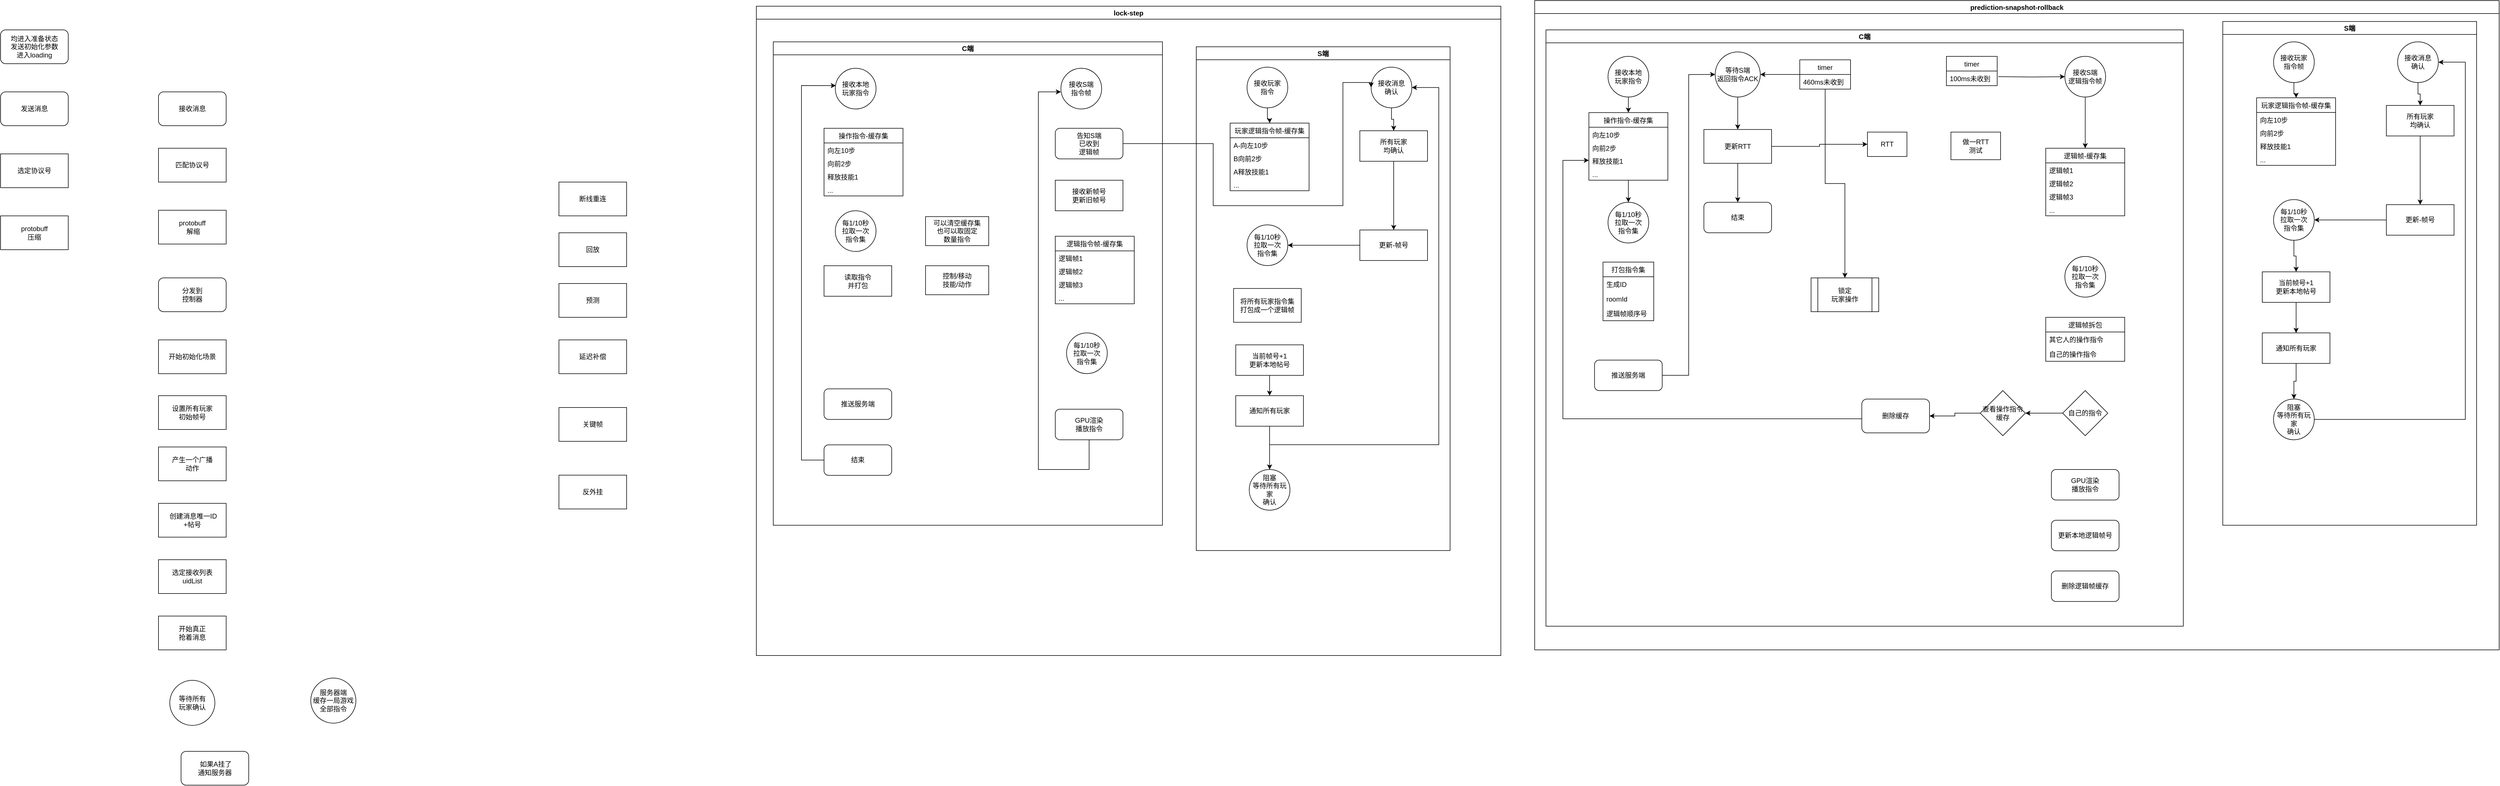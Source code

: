 <mxfile version="14.6.3" type="github">
  <diagram id="cTCjcHN-rwVxs7hEuexl" name="Page-1">
    <mxGraphModel dx="1426" dy="647" grid="1" gridSize="10" guides="1" tooltips="1" connect="1" arrows="1" fold="1" page="1" pageScale="1" pageWidth="827" pageHeight="1169" math="0" shadow="0">
      <root>
        <mxCell id="0" />
        <mxCell id="1" parent="0" />
        <mxCell id="lB1xqUMFaD_04WnO8Ldx-7" value="发送消息" style="rounded=1;whiteSpace=wrap;html=1;" parent="1" vertex="1">
          <mxGeometry x="220" y="630" width="120" height="60" as="geometry" />
        </mxCell>
        <mxCell id="lB1xqUMFaD_04WnO8Ldx-8" value="选定协议号" style="rounded=0;whiteSpace=wrap;html=1;" parent="1" vertex="1">
          <mxGeometry x="220" y="740" width="120" height="60" as="geometry" />
        </mxCell>
        <mxCell id="lB1xqUMFaD_04WnO8Ldx-9" value="protobuff&lt;br&gt;压缩" style="rounded=0;whiteSpace=wrap;html=1;" parent="1" vertex="1">
          <mxGeometry x="220" y="850" width="120" height="60" as="geometry" />
        </mxCell>
        <mxCell id="lB1xqUMFaD_04WnO8Ldx-10" value="接收消息" style="rounded=1;whiteSpace=wrap;html=1;" parent="1" vertex="1">
          <mxGeometry x="500" y="630" width="120" height="60" as="geometry" />
        </mxCell>
        <mxCell id="lB1xqUMFaD_04WnO8Ldx-11" value="匹配协议号" style="rounded=0;whiteSpace=wrap;html=1;" parent="1" vertex="1">
          <mxGeometry x="500" y="730" width="120" height="60" as="geometry" />
        </mxCell>
        <mxCell id="lB1xqUMFaD_04WnO8Ldx-12" value="protobuff&lt;br&gt;&amp;nbsp;解缩" style="rounded=0;whiteSpace=wrap;html=1;" parent="1" vertex="1">
          <mxGeometry x="500" y="840" width="120" height="60" as="geometry" />
        </mxCell>
        <mxCell id="lB1xqUMFaD_04WnO8Ldx-13" value="分发到&lt;br&gt;控制器" style="rounded=1;whiteSpace=wrap;html=1;" parent="1" vertex="1">
          <mxGeometry x="500" y="960" width="120" height="60" as="geometry" />
        </mxCell>
        <mxCell id="lB1xqUMFaD_04WnO8Ldx-14" value="产生一个广播&lt;br&gt;动作" style="rounded=0;whiteSpace=wrap;html=1;" parent="1" vertex="1">
          <mxGeometry x="500" y="1260" width="120" height="60" as="geometry" />
        </mxCell>
        <mxCell id="lB1xqUMFaD_04WnO8Ldx-15" value="选定接收列表&lt;br&gt;uidList" style="rounded=0;whiteSpace=wrap;html=1;" parent="1" vertex="1">
          <mxGeometry x="500" y="1460" width="120" height="60" as="geometry" />
        </mxCell>
        <mxCell id="lB1xqUMFaD_04WnO8Ldx-16" value="&amp;nbsp;创建消息唯一ID&lt;br&gt;+帖号" style="rounded=0;whiteSpace=wrap;html=1;" parent="1" vertex="1">
          <mxGeometry x="500" y="1360" width="120" height="60" as="geometry" />
        </mxCell>
        <mxCell id="lB1xqUMFaD_04WnO8Ldx-17" value="断线重连" style="rounded=0;whiteSpace=wrap;html=1;" parent="1" vertex="1">
          <mxGeometry x="1210" y="790" width="120" height="60" as="geometry" />
        </mxCell>
        <mxCell id="lB1xqUMFaD_04WnO8Ldx-18" value="回放" style="rounded=0;whiteSpace=wrap;html=1;" parent="1" vertex="1">
          <mxGeometry x="1210" y="880" width="120" height="60" as="geometry" />
        </mxCell>
        <mxCell id="lB1xqUMFaD_04WnO8Ldx-19" value="预测" style="rounded=0;whiteSpace=wrap;html=1;" parent="1" vertex="1">
          <mxGeometry x="1210" y="970" width="120" height="60" as="geometry" />
        </mxCell>
        <mxCell id="lB1xqUMFaD_04WnO8Ldx-23" value="均进入准备状态&lt;br&gt;发送初始化参数&lt;br&gt;进入loading" style="rounded=1;whiteSpace=wrap;html=1;" parent="1" vertex="1">
          <mxGeometry x="220" y="520" width="120" height="60" as="geometry" />
        </mxCell>
        <mxCell id="lB1xqUMFaD_04WnO8Ldx-24" value="开始初始化场景" style="rounded=0;whiteSpace=wrap;html=1;" parent="1" vertex="1">
          <mxGeometry x="500" y="1070" width="120" height="60" as="geometry" />
        </mxCell>
        <mxCell id="lB1xqUMFaD_04WnO8Ldx-25" value="设置所有玩家&lt;br&gt;初始帧号" style="rounded=0;whiteSpace=wrap;html=1;" parent="1" vertex="1">
          <mxGeometry x="500" y="1169" width="120" height="60" as="geometry" />
        </mxCell>
        <mxCell id="lB1xqUMFaD_04WnO8Ldx-26" value="等待所有&lt;br&gt;玩家确认" style="ellipse;whiteSpace=wrap;html=1;aspect=fixed;" parent="1" vertex="1">
          <mxGeometry x="520" y="1674" width="80" height="80" as="geometry" />
        </mxCell>
        <mxCell id="lB1xqUMFaD_04WnO8Ldx-27" value="开始真正&lt;br&gt;抢着消息" style="rounded=0;whiteSpace=wrap;html=1;" parent="1" vertex="1">
          <mxGeometry x="500" y="1560" width="120" height="60" as="geometry" />
        </mxCell>
        <mxCell id="lB1xqUMFaD_04WnO8Ldx-30" value="延迟补偿" style="rounded=0;whiteSpace=wrap;html=1;" parent="1" vertex="1">
          <mxGeometry x="1210" y="1070" width="120" height="60" as="geometry" />
        </mxCell>
        <mxCell id="lB1xqUMFaD_04WnO8Ldx-40" value="&amp;nbsp;如果A挂了&lt;br&gt;通知服务器" style="rounded=1;whiteSpace=wrap;html=1;" parent="1" vertex="1">
          <mxGeometry x="540" y="1800" width="120" height="60" as="geometry" />
        </mxCell>
        <mxCell id="lB1xqUMFaD_04WnO8Ldx-41" value="服务器端&lt;br&gt;缓存一局游戏&lt;br&gt;全部指令" style="ellipse;whiteSpace=wrap;html=1;aspect=fixed;" parent="1" vertex="1">
          <mxGeometry x="770" y="1670" width="80" height="80" as="geometry" />
        </mxCell>
        <mxCell id="lB1xqUMFaD_04WnO8Ldx-42" value="关键帧" style="rounded=0;whiteSpace=wrap;html=1;" parent="1" vertex="1">
          <mxGeometry x="1210" y="1190" width="120" height="60" as="geometry" />
        </mxCell>
        <mxCell id="lB1xqUMFaD_04WnO8Ldx-43" value="反外挂" style="rounded=0;whiteSpace=wrap;html=1;" parent="1" vertex="1">
          <mxGeometry x="1210" y="1310" width="120" height="60" as="geometry" />
        </mxCell>
        <mxCell id="4TKYKufiDU9-YVt1ajdF-76" value="" style="group" parent="1" vertex="1" connectable="0">
          <mxGeometry x="1560" y="478" width="1320" height="1152" as="geometry" />
        </mxCell>
        <mxCell id="lB1xqUMFaD_04WnO8Ldx-127" value="S端" style="swimlane;" parent="4TKYKufiDU9-YVt1ajdF-76" vertex="1">
          <mxGeometry x="780" y="71.997" width="450" height="893.793" as="geometry" />
        </mxCell>
        <mxCell id="4TKYKufiDU9-YVt1ajdF-15" style="edgeStyle=orthogonalEdgeStyle;rounded=0;orthogonalLoop=1;jettySize=auto;html=1;entryX=0.5;entryY=0;entryDx=0;entryDy=0;" parent="lB1xqUMFaD_04WnO8Ldx-127" source="lB1xqUMFaD_04WnO8Ldx-128" target="4TKYKufiDU9-YVt1ajdF-11" edge="1">
          <mxGeometry relative="1" as="geometry" />
        </mxCell>
        <mxCell id="lB1xqUMFaD_04WnO8Ldx-128" value="&lt;span&gt;接收消息&lt;br&gt;确认&lt;br&gt;&lt;/span&gt;" style="ellipse;whiteSpace=wrap;html=1;aspect=fixed;" parent="lB1xqUMFaD_04WnO8Ldx-127" vertex="1">
          <mxGeometry x="310" y="36.113" width="72.226" height="72.226" as="geometry" />
        </mxCell>
        <mxCell id="lB1xqUMFaD_04WnO8Ldx-74" value="每1/10秒&lt;br&gt;拉取一次&lt;br&gt;指令集" style="ellipse;whiteSpace=wrap;html=1;aspect=fixed;" parent="lB1xqUMFaD_04WnO8Ldx-127" vertex="1">
          <mxGeometry x="90" y="315.987" width="72.226" height="72.226" as="geometry" />
        </mxCell>
        <mxCell id="4TKYKufiDU9-YVt1ajdF-14" style="edgeStyle=orthogonalEdgeStyle;rounded=0;orthogonalLoop=1;jettySize=auto;html=1;entryX=0.5;entryY=0;entryDx=0;entryDy=0;" parent="lB1xqUMFaD_04WnO8Ldx-127" source="lB1xqUMFaD_04WnO8Ldx-75" target="lB1xqUMFaD_04WnO8Ldx-76" edge="1">
          <mxGeometry relative="1" as="geometry" />
        </mxCell>
        <mxCell id="lB1xqUMFaD_04WnO8Ldx-75" value="通知所有玩家" style="rounded=0;whiteSpace=wrap;html=1;" parent="lB1xqUMFaD_04WnO8Ldx-127" vertex="1">
          <mxGeometry x="70" y="619.007" width="120" height="54.169" as="geometry" />
        </mxCell>
        <mxCell id="4TKYKufiDU9-YVt1ajdF-10" style="edgeStyle=orthogonalEdgeStyle;rounded=0;orthogonalLoop=1;jettySize=auto;html=1;entryX=1;entryY=0.5;entryDx=0;entryDy=0;" parent="lB1xqUMFaD_04WnO8Ldx-127" source="lB1xqUMFaD_04WnO8Ldx-76" target="lB1xqUMFaD_04WnO8Ldx-128" edge="1">
          <mxGeometry relative="1" as="geometry">
            <mxPoint x="400" y="72.226" as="targetPoint" />
            <Array as="points">
              <mxPoint x="430" y="706.006" />
              <mxPoint x="430" y="72.226" />
            </Array>
          </mxGeometry>
        </mxCell>
        <mxCell id="lB1xqUMFaD_04WnO8Ldx-76" value="阻塞&lt;br&gt;等待所有玩家&lt;br&gt;确认" style="ellipse;whiteSpace=wrap;html=1;aspect=fixed;" parent="lB1xqUMFaD_04WnO8Ldx-127" vertex="1">
          <mxGeometry x="93.89" y="750.003" width="72.226" height="72.226" as="geometry" />
        </mxCell>
        <mxCell id="4TKYKufiDU9-YVt1ajdF-16" style="edgeStyle=orthogonalEdgeStyle;rounded=0;orthogonalLoop=1;jettySize=auto;html=1;" parent="lB1xqUMFaD_04WnO8Ldx-127" source="4TKYKufiDU9-YVt1ajdF-11" target="lB1xqUMFaD_04WnO8Ldx-73" edge="1">
          <mxGeometry relative="1" as="geometry" />
        </mxCell>
        <mxCell id="4TKYKufiDU9-YVt1ajdF-11" value="所有玩家&lt;br&gt;均确认" style="rounded=0;whiteSpace=wrap;html=1;" parent="lB1xqUMFaD_04WnO8Ldx-127" vertex="1">
          <mxGeometry x="290" y="148.966" width="120" height="54.169" as="geometry" />
        </mxCell>
        <mxCell id="4TKYKufiDU9-YVt1ajdF-12" style="edgeStyle=orthogonalEdgeStyle;rounded=0;orthogonalLoop=1;jettySize=auto;html=1;entryX=1;entryY=0.5;entryDx=0;entryDy=0;" parent="lB1xqUMFaD_04WnO8Ldx-127" source="lB1xqUMFaD_04WnO8Ldx-73" target="lB1xqUMFaD_04WnO8Ldx-74" edge="1">
          <mxGeometry relative="1" as="geometry" />
        </mxCell>
        <mxCell id="lB1xqUMFaD_04WnO8Ldx-73" value="更新-帧号" style="rounded=0;whiteSpace=wrap;html=1;" parent="lB1xqUMFaD_04WnO8Ldx-127" vertex="1">
          <mxGeometry x="290" y="325.016" width="120" height="54.169" as="geometry" />
        </mxCell>
        <mxCell id="lB1xqUMFaD_04WnO8Ldx-63" value="玩家逻辑指令帧-缓存集" style="swimlane;fontStyle=0;childLayout=stackLayout;horizontal=1;startSize=26;fillColor=none;horizontalStack=0;resizeParent=1;resizeParentMax=0;resizeLast=0;collapsible=1;marginBottom=0;" parent="lB1xqUMFaD_04WnO8Ldx-127" vertex="1">
          <mxGeometry x="60" y="135.423" width="140" height="119.893" as="geometry" />
        </mxCell>
        <mxCell id="lB1xqUMFaD_04WnO8Ldx-64" value="A-向左10步" style="text;strokeColor=none;fillColor=none;align=left;verticalAlign=top;spacingLeft=4;spacingRight=4;overflow=hidden;rotatable=0;points=[[0,0.5],[1,0.5]];portConstraint=eastwest;" parent="lB1xqUMFaD_04WnO8Ldx-63" vertex="1">
          <mxGeometry y="26" width="140" height="23.473" as="geometry" />
        </mxCell>
        <mxCell id="lB1xqUMFaD_04WnO8Ldx-65" value="B向前2步" style="text;strokeColor=none;fillColor=none;align=left;verticalAlign=top;spacingLeft=4;spacingRight=4;overflow=hidden;rotatable=0;points=[[0,0.5],[1,0.5]];portConstraint=eastwest;" parent="lB1xqUMFaD_04WnO8Ldx-63" vertex="1">
          <mxGeometry y="49.473" width="140" height="23.473" as="geometry" />
        </mxCell>
        <mxCell id="lB1xqUMFaD_04WnO8Ldx-66" value="A释放技能1" style="text;strokeColor=none;fillColor=none;align=left;verticalAlign=top;spacingLeft=4;spacingRight=4;overflow=hidden;rotatable=0;points=[[0,0.5],[1,0.5]];portConstraint=eastwest;" parent="lB1xqUMFaD_04WnO8Ldx-63" vertex="1">
          <mxGeometry y="72.947" width="140" height="23.473" as="geometry" />
        </mxCell>
        <mxCell id="lB1xqUMFaD_04WnO8Ldx-67" value="..." style="text;strokeColor=none;fillColor=none;align=left;verticalAlign=top;spacingLeft=4;spacingRight=4;overflow=hidden;rotatable=0;points=[[0,0.5],[1,0.5]];portConstraint=eastwest;" parent="lB1xqUMFaD_04WnO8Ldx-63" vertex="1">
          <mxGeometry y="96.42" width="140" height="23.473" as="geometry" />
        </mxCell>
        <mxCell id="lB1xqUMFaD_04WnO8Ldx-62" value="&lt;span&gt;接收玩家&lt;/span&gt;&lt;br&gt;&lt;span&gt;指令&lt;/span&gt;" style="ellipse;whiteSpace=wrap;html=1;aspect=fixed;" parent="lB1xqUMFaD_04WnO8Ldx-127" vertex="1">
          <mxGeometry x="90" y="36.113" width="72.226" height="72.226" as="geometry" />
        </mxCell>
        <mxCell id="4TKYKufiDU9-YVt1ajdF-18" style="edgeStyle=orthogonalEdgeStyle;rounded=0;orthogonalLoop=1;jettySize=auto;html=1;entryX=0.5;entryY=0;entryDx=0;entryDy=0;" parent="lB1xqUMFaD_04WnO8Ldx-127" source="lB1xqUMFaD_04WnO8Ldx-62" target="lB1xqUMFaD_04WnO8Ldx-63" edge="1">
          <mxGeometry relative="1" as="geometry" />
        </mxCell>
        <mxCell id="4TKYKufiDU9-YVt1ajdF-90" style="edgeStyle=orthogonalEdgeStyle;rounded=0;orthogonalLoop=1;jettySize=auto;html=1;entryX=0.5;entryY=0;entryDx=0;entryDy=0;" parent="lB1xqUMFaD_04WnO8Ldx-127" source="lB1xqUMFaD_04WnO8Ldx-122" target="lB1xqUMFaD_04WnO8Ldx-75" edge="1">
          <mxGeometry relative="1" as="geometry" />
        </mxCell>
        <mxCell id="lB1xqUMFaD_04WnO8Ldx-122" value="当前帧号+1&lt;br&gt;更新本地帖号" style="rounded=0;whiteSpace=wrap;html=1;" parent="lB1xqUMFaD_04WnO8Ldx-127" vertex="1">
          <mxGeometry x="70" y="528.798" width="120" height="54.169" as="geometry" />
        </mxCell>
        <mxCell id="RgCLrjDy3juvYgGhgx1Q-12" value="将所有玩家指令集&lt;br&gt;打包成一个逻辑帧" style="rounded=0;whiteSpace=wrap;html=1;" parent="lB1xqUMFaD_04WnO8Ldx-127" vertex="1">
          <mxGeometry x="66.11" y="428.803" width="120" height="60" as="geometry" />
        </mxCell>
        <mxCell id="4TKYKufiDU9-YVt1ajdF-75" value="lock-step" style="swimlane;" parent="4TKYKufiDU9-YVt1ajdF-76" vertex="1">
          <mxGeometry width="1320" height="1152" as="geometry" />
        </mxCell>
        <mxCell id="lB1xqUMFaD_04WnO8Ldx-105" value="C端" style="swimlane;" parent="4TKYKufiDU9-YVt1ajdF-75" vertex="1">
          <mxGeometry x="30" y="63.197" width="690" height="857.68" as="geometry" />
        </mxCell>
        <mxCell id="lB1xqUMFaD_04WnO8Ldx-113" value="推送服务端" style="rounded=1;whiteSpace=wrap;html=1;" parent="lB1xqUMFaD_04WnO8Ldx-105" vertex="1">
          <mxGeometry x="90" y="615.724" width="120" height="54.169" as="geometry" />
        </mxCell>
        <mxCell id="lB1xqUMFaD_04WnO8Ldx-120" value="每1/10秒&lt;br&gt;拉取一次&lt;br&gt;指令集" style="ellipse;whiteSpace=wrap;html=1;aspect=fixed;" parent="lB1xqUMFaD_04WnO8Ldx-105" vertex="1">
          <mxGeometry x="520" y="516.414" width="72.226" height="72.226" as="geometry" />
        </mxCell>
        <mxCell id="lB1xqUMFaD_04WnO8Ldx-121" value="GPU渲染&lt;br&gt;播放指令" style="rounded=1;whiteSpace=wrap;html=1;" parent="lB1xqUMFaD_04WnO8Ldx-105" vertex="1">
          <mxGeometry x="500" y="651.837" width="120" height="54.169" as="geometry" />
        </mxCell>
        <mxCell id="lB1xqUMFaD_04WnO8Ldx-112" value="每1/10秒&lt;br&gt;拉取一次&lt;br&gt;指令集" style="ellipse;whiteSpace=wrap;html=1;aspect=fixed;" parent="lB1xqUMFaD_04WnO8Ldx-105" vertex="1">
          <mxGeometry x="110" y="299.737" width="72.226" height="72.226" as="geometry" />
        </mxCell>
        <mxCell id="lB1xqUMFaD_04WnO8Ldx-158" value="读取指令&lt;br&gt;并打包" style="rounded=0;whiteSpace=wrap;html=1;" parent="lB1xqUMFaD_04WnO8Ldx-105" vertex="1">
          <mxGeometry x="90" y="397.241" width="120" height="54.169" as="geometry" />
        </mxCell>
        <mxCell id="lB1xqUMFaD_04WnO8Ldx-115" value="逻辑指令帧-缓存集" style="swimlane;fontStyle=0;childLayout=stackLayout;horizontal=1;startSize=26;fillColor=none;horizontalStack=0;resizeParent=1;resizeParentMax=0;resizeLast=0;collapsible=1;marginBottom=0;" parent="lB1xqUMFaD_04WnO8Ldx-105" vertex="1">
          <mxGeometry x="500" y="344.878" width="140" height="119.893" as="geometry" />
        </mxCell>
        <mxCell id="lB1xqUMFaD_04WnO8Ldx-116" value="逻辑帧1" style="text;strokeColor=none;fillColor=none;align=left;verticalAlign=top;spacingLeft=4;spacingRight=4;overflow=hidden;rotatable=0;points=[[0,0.5],[1,0.5]];portConstraint=eastwest;" parent="lB1xqUMFaD_04WnO8Ldx-115" vertex="1">
          <mxGeometry y="26" width="140" height="23.473" as="geometry" />
        </mxCell>
        <mxCell id="lB1xqUMFaD_04WnO8Ldx-117" value="逻辑帧2" style="text;strokeColor=none;fillColor=none;align=left;verticalAlign=top;spacingLeft=4;spacingRight=4;overflow=hidden;rotatable=0;points=[[0,0.5],[1,0.5]];portConstraint=eastwest;" parent="lB1xqUMFaD_04WnO8Ldx-115" vertex="1">
          <mxGeometry y="49.473" width="140" height="23.473" as="geometry" />
        </mxCell>
        <mxCell id="lB1xqUMFaD_04WnO8Ldx-118" value="逻辑帧3" style="text;strokeColor=none;fillColor=none;align=left;verticalAlign=top;spacingLeft=4;spacingRight=4;overflow=hidden;rotatable=0;points=[[0,0.5],[1,0.5]];portConstraint=eastwest;" parent="lB1xqUMFaD_04WnO8Ldx-115" vertex="1">
          <mxGeometry y="72.947" width="140" height="23.473" as="geometry" />
        </mxCell>
        <mxCell id="lB1xqUMFaD_04WnO8Ldx-119" value="..." style="text;strokeColor=none;fillColor=none;align=left;verticalAlign=top;spacingLeft=4;spacingRight=4;overflow=hidden;rotatable=0;points=[[0,0.5],[1,0.5]];portConstraint=eastwest;" parent="lB1xqUMFaD_04WnO8Ldx-115" vertex="1">
          <mxGeometry y="96.42" width="140" height="23.473" as="geometry" />
        </mxCell>
        <mxCell id="lB1xqUMFaD_04WnO8Ldx-123" value="告知S端&lt;br&gt;已收到&lt;br&gt;逻辑帧" style="rounded=1;whiteSpace=wrap;html=1;" parent="lB1xqUMFaD_04WnO8Ldx-105" vertex="1">
          <mxGeometry x="500" y="153.48" width="120" height="54.169" as="geometry" />
        </mxCell>
        <mxCell id="4TKYKufiDU9-YVt1ajdF-9" value="接收新帧号&lt;br&gt;更新旧帧号" style="rounded=0;whiteSpace=wrap;html=1;" parent="lB1xqUMFaD_04WnO8Ldx-105" vertex="1">
          <mxGeometry x="500" y="245.567" width="120" height="54.169" as="geometry" />
        </mxCell>
        <mxCell id="lB1xqUMFaD_04WnO8Ldx-106" value="接收本地&lt;br&gt;玩家指令" style="ellipse;whiteSpace=wrap;html=1;aspect=fixed;" parent="lB1xqUMFaD_04WnO8Ldx-105" vertex="1">
          <mxGeometry x="110" y="46.947" width="72.226" height="72.226" as="geometry" />
        </mxCell>
        <mxCell id="lB1xqUMFaD_04WnO8Ldx-114" value="接收S端&lt;br&gt;指令帧" style="ellipse;whiteSpace=wrap;html=1;aspect=fixed;" parent="lB1xqUMFaD_04WnO8Ldx-105" vertex="1">
          <mxGeometry x="510" y="46.947" width="72.226" height="72.226" as="geometry" />
        </mxCell>
        <mxCell id="lB1xqUMFaD_04WnO8Ldx-107" value="操作指令-缓存集" style="swimlane;fontStyle=0;childLayout=stackLayout;horizontal=1;startSize=26;fillColor=none;horizontalStack=0;resizeParent=1;resizeParentMax=0;resizeLast=0;collapsible=1;marginBottom=0;" parent="lB1xqUMFaD_04WnO8Ldx-105" vertex="1">
          <mxGeometry x="90" y="153.48" width="140" height="119.893" as="geometry" />
        </mxCell>
        <mxCell id="lB1xqUMFaD_04WnO8Ldx-108" value="向左10步" style="text;strokeColor=none;fillColor=none;align=left;verticalAlign=top;spacingLeft=4;spacingRight=4;overflow=hidden;rotatable=0;points=[[0,0.5],[1,0.5]];portConstraint=eastwest;" parent="lB1xqUMFaD_04WnO8Ldx-107" vertex="1">
          <mxGeometry y="26" width="140" height="23.473" as="geometry" />
        </mxCell>
        <mxCell id="lB1xqUMFaD_04WnO8Ldx-109" value="向前2步" style="text;strokeColor=none;fillColor=none;align=left;verticalAlign=top;spacingLeft=4;spacingRight=4;overflow=hidden;rotatable=0;points=[[0,0.5],[1,0.5]];portConstraint=eastwest;" parent="lB1xqUMFaD_04WnO8Ldx-107" vertex="1">
          <mxGeometry y="49.473" width="140" height="23.473" as="geometry" />
        </mxCell>
        <mxCell id="lB1xqUMFaD_04WnO8Ldx-110" value="释放技能1" style="text;strokeColor=none;fillColor=none;align=left;verticalAlign=top;spacingLeft=4;spacingRight=4;overflow=hidden;rotatable=0;points=[[0,0.5],[1,0.5]];portConstraint=eastwest;" parent="lB1xqUMFaD_04WnO8Ldx-107" vertex="1">
          <mxGeometry y="72.947" width="140" height="23.473" as="geometry" />
        </mxCell>
        <mxCell id="lB1xqUMFaD_04WnO8Ldx-111" value="..." style="text;strokeColor=none;fillColor=none;align=left;verticalAlign=top;spacingLeft=4;spacingRight=4;overflow=hidden;rotatable=0;points=[[0,0.5],[1,0.5]];portConstraint=eastwest;" parent="lB1xqUMFaD_04WnO8Ldx-107" vertex="1">
          <mxGeometry y="96.42" width="140" height="23.473" as="geometry" />
        </mxCell>
        <mxCell id="4TKYKufiDU9-YVt1ajdF-79" value="可以清空缓存集&lt;br&gt;也可以取固定&lt;br&gt;数量指令" style="rounded=0;whiteSpace=wrap;html=1;" parent="lB1xqUMFaD_04WnO8Ldx-105" vertex="1">
          <mxGeometry x="270" y="310.119" width="112" height="51.461" as="geometry" />
        </mxCell>
        <mxCell id="4TKYKufiDU9-YVt1ajdF-83" value="控制/移动&lt;br&gt;技能/动作" style="rounded=0;whiteSpace=wrap;html=1;" parent="lB1xqUMFaD_04WnO8Ldx-105" vertex="1">
          <mxGeometry x="270" y="397.241" width="112" height="51.461" as="geometry" />
        </mxCell>
        <mxCell id="4TKYKufiDU9-YVt1ajdF-85" style="edgeStyle=orthogonalEdgeStyle;rounded=0;orthogonalLoop=1;jettySize=auto;html=1;entryX=0.013;entryY=0.425;entryDx=0;entryDy=0;entryPerimeter=0;" parent="lB1xqUMFaD_04WnO8Ldx-105" source="4TKYKufiDU9-YVt1ajdF-84" target="lB1xqUMFaD_04WnO8Ldx-106" edge="1">
          <mxGeometry relative="1" as="geometry">
            <Array as="points">
              <mxPoint x="50" y="742.119" />
              <mxPoint x="50" y="77.643" />
            </Array>
          </mxGeometry>
        </mxCell>
        <mxCell id="4TKYKufiDU9-YVt1ajdF-84" value="结束" style="rounded=1;whiteSpace=wrap;html=1;" parent="lB1xqUMFaD_04WnO8Ldx-105" vertex="1">
          <mxGeometry x="90" y="715.034" width="120" height="54.169" as="geometry" />
        </mxCell>
        <mxCell id="4TKYKufiDU9-YVt1ajdF-88" style="edgeStyle=orthogonalEdgeStyle;rounded=0;orthogonalLoop=1;jettySize=auto;html=1;entryX=0;entryY=0.5;entryDx=0;entryDy=0;" parent="4TKYKufiDU9-YVt1ajdF-76" source="lB1xqUMFaD_04WnO8Ldx-123" target="lB1xqUMFaD_04WnO8Ldx-128" edge="1">
          <mxGeometry relative="1" as="geometry">
            <Array as="points">
              <mxPoint x="810" y="243.762" />
              <mxPoint x="810" y="353.906" />
              <mxPoint x="1040" y="353.906" />
              <mxPoint x="1040" y="135.423" />
            </Array>
          </mxGeometry>
        </mxCell>
        <mxCell id="4TKYKufiDU9-YVt1ajdF-86" style="edgeStyle=orthogonalEdgeStyle;rounded=0;orthogonalLoop=1;jettySize=auto;html=1;" parent="1" source="lB1xqUMFaD_04WnO8Ldx-121" edge="1">
          <mxGeometry relative="1" as="geometry">
            <mxPoint x="2100" y="630" as="targetPoint" />
            <Array as="points">
              <mxPoint x="2060" y="1300" />
              <mxPoint x="2060" y="630" />
            </Array>
          </mxGeometry>
        </mxCell>
        <mxCell id="4TKYKufiDU9-YVt1ajdF-91" value="" style="group" parent="1" vertex="1" connectable="0">
          <mxGeometry x="2950" y="480" width="1700" height="1152" as="geometry" />
        </mxCell>
        <mxCell id="4TKYKufiDU9-YVt1ajdF-114" value="prediction-snapshot-rollback" style="swimlane;" parent="4TKYKufiDU9-YVt1ajdF-91" vertex="1">
          <mxGeometry x="-10" y="-12" width="1710" height="1152" as="geometry" />
        </mxCell>
        <mxCell id="4TKYKufiDU9-YVt1ajdF-115" value="C端" style="swimlane;" parent="4TKYKufiDU9-YVt1ajdF-114" vertex="1">
          <mxGeometry x="20" y="52" width="1130" height="1058" as="geometry" />
        </mxCell>
        <mxCell id="0nTp-W9u-j78-633uWwz-9" style="edgeStyle=orthogonalEdgeStyle;rounded=0;orthogonalLoop=1;jettySize=auto;html=1;entryX=0;entryY=0.5;entryDx=0;entryDy=0;" edge="1" parent="4TKYKufiDU9-YVt1ajdF-115" source="4TKYKufiDU9-YVt1ajdF-116" target="0nTp-W9u-j78-633uWwz-3">
          <mxGeometry relative="1" as="geometry" />
        </mxCell>
        <mxCell id="4TKYKufiDU9-YVt1ajdF-116" value="推送服务端" style="rounded=1;whiteSpace=wrap;html=1;" parent="4TKYKufiDU9-YVt1ajdF-115" vertex="1">
          <mxGeometry x="86.11" y="585.834" width="120" height="54.169" as="geometry" />
        </mxCell>
        <mxCell id="4TKYKufiDU9-YVt1ajdF-118" value="GPU渲染&lt;br&gt;播放指令" style="rounded=1;whiteSpace=wrap;html=1;" parent="4TKYKufiDU9-YVt1ajdF-115" vertex="1">
          <mxGeometry x="896.11" y="779.997" width="120" height="54.169" as="geometry" />
        </mxCell>
        <mxCell id="4TKYKufiDU9-YVt1ajdF-119" value="每1/10秒&lt;br&gt;拉取一次&lt;br&gt;指令集" style="ellipse;whiteSpace=wrap;html=1;aspect=fixed;" parent="4TKYKufiDU9-YVt1ajdF-115" vertex="1">
          <mxGeometry x="110" y="305.847" width="72.226" height="72.226" as="geometry" />
        </mxCell>
        <mxCell id="0nTp-W9u-j78-633uWwz-1" style="edgeStyle=orthogonalEdgeStyle;rounded=0;orthogonalLoop=1;jettySize=auto;html=1;entryX=0.5;entryY=0;entryDx=0;entryDy=0;" edge="1" parent="4TKYKufiDU9-YVt1ajdF-115" source="4TKYKufiDU9-YVt1ajdF-128" target="4TKYKufiDU9-YVt1ajdF-130">
          <mxGeometry relative="1" as="geometry" />
        </mxCell>
        <mxCell id="4TKYKufiDU9-YVt1ajdF-128" value="接收本地&lt;br&gt;玩家指令" style="ellipse;whiteSpace=wrap;html=1;aspect=fixed;" parent="4TKYKufiDU9-YVt1ajdF-115" vertex="1">
          <mxGeometry x="110" y="46.947" width="72.226" height="72.226" as="geometry" />
        </mxCell>
        <mxCell id="0nTp-W9u-j78-633uWwz-28" style="edgeStyle=orthogonalEdgeStyle;rounded=0;orthogonalLoop=1;jettySize=auto;html=1;entryX=0.5;entryY=0;entryDx=0;entryDy=0;" edge="1" parent="4TKYKufiDU9-YVt1ajdF-115" source="4TKYKufiDU9-YVt1ajdF-129" target="4TKYKufiDU9-YVt1ajdF-142">
          <mxGeometry relative="1" as="geometry" />
        </mxCell>
        <mxCell id="4TKYKufiDU9-YVt1ajdF-129" value="接收S端&lt;br&gt;逻辑指令帧" style="ellipse;whiteSpace=wrap;html=1;aspect=fixed;" parent="4TKYKufiDU9-YVt1ajdF-115" vertex="1">
          <mxGeometry x="920" y="46.947" width="72.226" height="72.226" as="geometry" />
        </mxCell>
        <mxCell id="0nTp-W9u-j78-633uWwz-2" style="edgeStyle=orthogonalEdgeStyle;rounded=0;orthogonalLoop=1;jettySize=auto;html=1;" edge="1" parent="4TKYKufiDU9-YVt1ajdF-115" source="4TKYKufiDU9-YVt1ajdF-130" target="4TKYKufiDU9-YVt1ajdF-119">
          <mxGeometry relative="1" as="geometry" />
        </mxCell>
        <mxCell id="4TKYKufiDU9-YVt1ajdF-130" value="操作指令-缓存集" style="swimlane;fontStyle=0;childLayout=stackLayout;horizontal=1;startSize=26;fillColor=none;horizontalStack=0;resizeParent=1;resizeParentMax=0;resizeLast=0;collapsible=1;marginBottom=0;" parent="4TKYKufiDU9-YVt1ajdF-115" vertex="1">
          <mxGeometry x="76.11" y="146.8" width="140" height="119.893" as="geometry" />
        </mxCell>
        <mxCell id="4TKYKufiDU9-YVt1ajdF-131" value="向左10步" style="text;strokeColor=none;fillColor=none;align=left;verticalAlign=top;spacingLeft=4;spacingRight=4;overflow=hidden;rotatable=0;points=[[0,0.5],[1,0.5]];portConstraint=eastwest;" parent="4TKYKufiDU9-YVt1ajdF-130" vertex="1">
          <mxGeometry y="26" width="140" height="23.473" as="geometry" />
        </mxCell>
        <mxCell id="4TKYKufiDU9-YVt1ajdF-132" value="向前2步" style="text;strokeColor=none;fillColor=none;align=left;verticalAlign=top;spacingLeft=4;spacingRight=4;overflow=hidden;rotatable=0;points=[[0,0.5],[1,0.5]];portConstraint=eastwest;" parent="4TKYKufiDU9-YVt1ajdF-130" vertex="1">
          <mxGeometry y="49.473" width="140" height="23.473" as="geometry" />
        </mxCell>
        <mxCell id="4TKYKufiDU9-YVt1ajdF-133" value="释放技能1" style="text;strokeColor=none;fillColor=none;align=left;verticalAlign=top;spacingLeft=4;spacingRight=4;overflow=hidden;rotatable=0;points=[[0,0.5],[1,0.5]];portConstraint=eastwest;" parent="4TKYKufiDU9-YVt1ajdF-130" vertex="1">
          <mxGeometry y="72.947" width="140" height="23.473" as="geometry" />
        </mxCell>
        <mxCell id="4TKYKufiDU9-YVt1ajdF-134" value="..." style="text;strokeColor=none;fillColor=none;align=left;verticalAlign=top;spacingLeft=4;spacingRight=4;overflow=hidden;rotatable=0;points=[[0,0.5],[1,0.5]];portConstraint=eastwest;" parent="4TKYKufiDU9-YVt1ajdF-130" vertex="1">
          <mxGeometry y="96.42" width="140" height="23.473" as="geometry" />
        </mxCell>
        <mxCell id="4TKYKufiDU9-YVt1ajdF-138" value="结束" style="rounded=1;whiteSpace=wrap;html=1;" parent="4TKYKufiDU9-YVt1ajdF-115" vertex="1">
          <mxGeometry x="280" y="305.844" width="120" height="54.169" as="geometry" />
        </mxCell>
        <mxCell id="4TKYKufiDU9-YVt1ajdF-142" value="逻辑帧-缓存集" style="swimlane;fontStyle=0;childLayout=stackLayout;horizontal=1;startSize=26;fillColor=none;horizontalStack=0;resizeParent=1;resizeParentMax=0;resizeLast=0;collapsible=1;marginBottom=0;" parent="4TKYKufiDU9-YVt1ajdF-115" vertex="1">
          <mxGeometry x="886.11" y="210.001" width="140" height="119.893" as="geometry" />
        </mxCell>
        <mxCell id="4TKYKufiDU9-YVt1ajdF-143" value="逻辑帧1" style="text;strokeColor=none;fillColor=none;align=left;verticalAlign=top;spacingLeft=4;spacingRight=4;overflow=hidden;rotatable=0;points=[[0,0.5],[1,0.5]];portConstraint=eastwest;" parent="4TKYKufiDU9-YVt1ajdF-142" vertex="1">
          <mxGeometry y="26" width="140" height="23.473" as="geometry" />
        </mxCell>
        <mxCell id="4TKYKufiDU9-YVt1ajdF-144" value="逻辑帧2" style="text;strokeColor=none;fillColor=none;align=left;verticalAlign=top;spacingLeft=4;spacingRight=4;overflow=hidden;rotatable=0;points=[[0,0.5],[1,0.5]];portConstraint=eastwest;" parent="4TKYKufiDU9-YVt1ajdF-142" vertex="1">
          <mxGeometry y="49.473" width="140" height="23.473" as="geometry" />
        </mxCell>
        <mxCell id="4TKYKufiDU9-YVt1ajdF-145" value="逻辑帧3" style="text;strokeColor=none;fillColor=none;align=left;verticalAlign=top;spacingLeft=4;spacingRight=4;overflow=hidden;rotatable=0;points=[[0,0.5],[1,0.5]];portConstraint=eastwest;" parent="4TKYKufiDU9-YVt1ajdF-142" vertex="1">
          <mxGeometry y="72.947" width="140" height="23.473" as="geometry" />
        </mxCell>
        <mxCell id="4TKYKufiDU9-YVt1ajdF-146" value="..." style="text;strokeColor=none;fillColor=none;align=left;verticalAlign=top;spacingLeft=4;spacingRight=4;overflow=hidden;rotatable=0;points=[[0,0.5],[1,0.5]];portConstraint=eastwest;" parent="4TKYKufiDU9-YVt1ajdF-142" vertex="1">
          <mxGeometry y="96.42" width="140" height="23.473" as="geometry" />
        </mxCell>
        <mxCell id="0nTp-W9u-j78-633uWwz-81" style="edgeStyle=orthogonalEdgeStyle;rounded=0;orthogonalLoop=1;jettySize=auto;html=1;entryX=1;entryY=0.5;entryDx=0;entryDy=0;" edge="1" parent="4TKYKufiDU9-YVt1ajdF-115" source="RgCLrjDy3juvYgGhgx1Q-3" target="0nTp-W9u-j78-633uWwz-78">
          <mxGeometry relative="1" as="geometry" />
        </mxCell>
        <mxCell id="RgCLrjDy3juvYgGhgx1Q-3" value="自己的指令" style="rhombus;whiteSpace=wrap;html=1;" parent="4TKYKufiDU9-YVt1ajdF-115" vertex="1">
          <mxGeometry x="916.11" y="640" width="80" height="80" as="geometry" />
        </mxCell>
        <mxCell id="RgCLrjDy3juvYgGhgx1Q-7" value="每1/10秒&lt;br&gt;拉取一次&lt;br&gt;指令集" style="ellipse;whiteSpace=wrap;html=1;aspect=fixed;" parent="4TKYKufiDU9-YVt1ajdF-115" vertex="1">
          <mxGeometry x="920.0" y="401.945" width="72.226" height="72.226" as="geometry" />
        </mxCell>
        <mxCell id="0nTp-W9u-j78-633uWwz-20" style="edgeStyle=orthogonalEdgeStyle;rounded=0;orthogonalLoop=1;jettySize=auto;html=1;" edge="1" parent="4TKYKufiDU9-YVt1ajdF-115" source="0nTp-W9u-j78-633uWwz-3" target="0nTp-W9u-j78-633uWwz-19">
          <mxGeometry relative="1" as="geometry" />
        </mxCell>
        <mxCell id="0nTp-W9u-j78-633uWwz-3" value="等待S端&lt;br&gt;返回指令ACK" style="ellipse;whiteSpace=wrap;html=1;aspect=fixed;" vertex="1" parent="4TKYKufiDU9-YVt1ajdF-115">
          <mxGeometry x="300" y="39.17" width="80" height="80" as="geometry" />
        </mxCell>
        <mxCell id="0nTp-W9u-j78-633uWwz-5" value="锁定&lt;br&gt;玩家操作" style="shape=process;whiteSpace=wrap;html=1;backgroundOutline=1;" vertex="1" parent="4TKYKufiDU9-YVt1ajdF-115">
          <mxGeometry x="470" y="440" width="120" height="60" as="geometry" />
        </mxCell>
        <mxCell id="0nTp-W9u-j78-633uWwz-8" style="edgeStyle=orthogonalEdgeStyle;rounded=0;orthogonalLoop=1;jettySize=auto;html=1;entryX=0;entryY=0.5;entryDx=0;entryDy=0;" edge="1" parent="4TKYKufiDU9-YVt1ajdF-115" target="4TKYKufiDU9-YVt1ajdF-129">
          <mxGeometry relative="1" as="geometry">
            <mxPoint x="802.0" y="83.06" as="sourcePoint" />
          </mxGeometry>
        </mxCell>
        <mxCell id="0nTp-W9u-j78-633uWwz-18" style="edgeStyle=orthogonalEdgeStyle;rounded=0;orthogonalLoop=1;jettySize=auto;html=1;entryX=1;entryY=0.5;entryDx=0;entryDy=0;" edge="1" parent="4TKYKufiDU9-YVt1ajdF-115" source="0nTp-W9u-j78-633uWwz-12" target="0nTp-W9u-j78-633uWwz-3">
          <mxGeometry relative="1" as="geometry" />
        </mxCell>
        <mxCell id="0nTp-W9u-j78-633uWwz-24" style="edgeStyle=orthogonalEdgeStyle;rounded=0;orthogonalLoop=1;jettySize=auto;html=1;entryX=0.5;entryY=0;entryDx=0;entryDy=0;" edge="1" parent="4TKYKufiDU9-YVt1ajdF-115" source="0nTp-W9u-j78-633uWwz-12" target="0nTp-W9u-j78-633uWwz-5">
          <mxGeometry relative="1" as="geometry" />
        </mxCell>
        <mxCell id="0nTp-W9u-j78-633uWwz-12" value="timer" style="swimlane;fontStyle=0;childLayout=stackLayout;horizontal=1;startSize=26;fillColor=none;horizontalStack=0;resizeParent=1;resizeParentMax=0;resizeLast=0;collapsible=1;marginBottom=0;" vertex="1" parent="4TKYKufiDU9-YVt1ajdF-115">
          <mxGeometry x="450" y="53.17" width="90" height="52" as="geometry" />
        </mxCell>
        <mxCell id="0nTp-W9u-j78-633uWwz-13" value="460ms未收到" style="text;strokeColor=none;fillColor=none;align=left;verticalAlign=top;spacingLeft=4;spacingRight=4;overflow=hidden;rotatable=0;points=[[0,0.5],[1,0.5]];portConstraint=eastwest;" vertex="1" parent="0nTp-W9u-j78-633uWwz-12">
          <mxGeometry y="26" width="90" height="26" as="geometry" />
        </mxCell>
        <mxCell id="0nTp-W9u-j78-633uWwz-16" value="timer" style="swimlane;fontStyle=0;childLayout=stackLayout;horizontal=1;startSize=26;fillColor=none;horizontalStack=0;resizeParent=1;resizeParentMax=0;resizeLast=0;collapsible=1;marginBottom=0;" vertex="1" parent="4TKYKufiDU9-YVt1ajdF-115">
          <mxGeometry x="710" y="46.95" width="90" height="52" as="geometry" />
        </mxCell>
        <mxCell id="0nTp-W9u-j78-633uWwz-17" value="100ms未收到" style="text;strokeColor=none;fillColor=none;align=left;verticalAlign=top;spacingLeft=4;spacingRight=4;overflow=hidden;rotatable=0;points=[[0,0.5],[1,0.5]];portConstraint=eastwest;" vertex="1" parent="0nTp-W9u-j78-633uWwz-16">
          <mxGeometry y="26" width="90" height="26" as="geometry" />
        </mxCell>
        <mxCell id="0nTp-W9u-j78-633uWwz-21" style="edgeStyle=orthogonalEdgeStyle;rounded=0;orthogonalLoop=1;jettySize=auto;html=1;entryX=0.5;entryY=0;entryDx=0;entryDy=0;" edge="1" parent="4TKYKufiDU9-YVt1ajdF-115" source="0nTp-W9u-j78-633uWwz-19" target="4TKYKufiDU9-YVt1ajdF-138">
          <mxGeometry relative="1" as="geometry" />
        </mxCell>
        <mxCell id="0nTp-W9u-j78-633uWwz-23" style="edgeStyle=orthogonalEdgeStyle;rounded=0;orthogonalLoop=1;jettySize=auto;html=1;" edge="1" parent="4TKYKufiDU9-YVt1ajdF-115" source="0nTp-W9u-j78-633uWwz-19" target="0nTp-W9u-j78-633uWwz-22">
          <mxGeometry relative="1" as="geometry" />
        </mxCell>
        <mxCell id="0nTp-W9u-j78-633uWwz-19" value="更新RTT" style="rounded=0;whiteSpace=wrap;html=1;" vertex="1" parent="4TKYKufiDU9-YVt1ajdF-115">
          <mxGeometry x="280" y="176.75" width="120" height="60" as="geometry" />
        </mxCell>
        <mxCell id="0nTp-W9u-j78-633uWwz-22" value="RTT" style="rounded=0;whiteSpace=wrap;html=1;" vertex="1" parent="4TKYKufiDU9-YVt1ajdF-115">
          <mxGeometry x="570" y="181.34" width="70" height="43.31" as="geometry" />
        </mxCell>
        <mxCell id="0nTp-W9u-j78-633uWwz-27" value="&lt;span&gt;做一RTT&lt;br&gt;&lt;/span&gt;&lt;span&gt;测试&lt;/span&gt;" style="rounded=0;whiteSpace=wrap;html=1;" vertex="1" parent="4TKYKufiDU9-YVt1ajdF-115">
          <mxGeometry x="718" y="181.34" width="88" height="49" as="geometry" />
        </mxCell>
        <mxCell id="0nTp-W9u-j78-633uWwz-30" value="逻辑帧拆包" style="swimlane;fontStyle=0;childLayout=stackLayout;horizontal=1;startSize=26;fillColor=none;horizontalStack=0;resizeParent=1;resizeParentMax=0;resizeLast=0;collapsible=1;marginBottom=0;" vertex="1" parent="4TKYKufiDU9-YVt1ajdF-115">
          <mxGeometry x="886.11" y="510" width="140" height="78" as="geometry" />
        </mxCell>
        <mxCell id="0nTp-W9u-j78-633uWwz-31" value="其它人的操作指令" style="text;strokeColor=none;fillColor=none;align=left;verticalAlign=top;spacingLeft=4;spacingRight=4;overflow=hidden;rotatable=0;points=[[0,0.5],[1,0.5]];portConstraint=eastwest;" vertex="1" parent="0nTp-W9u-j78-633uWwz-30">
          <mxGeometry y="26" width="140" height="26" as="geometry" />
        </mxCell>
        <mxCell id="0nTp-W9u-j78-633uWwz-32" value="自己的操作指令" style="text;strokeColor=none;fillColor=none;align=left;verticalAlign=top;spacingLeft=4;spacingRight=4;overflow=hidden;rotatable=0;points=[[0,0.5],[1,0.5]];portConstraint=eastwest;" vertex="1" parent="0nTp-W9u-j78-633uWwz-30">
          <mxGeometry y="52" width="140" height="26" as="geometry" />
        </mxCell>
        <mxCell id="0nTp-W9u-j78-633uWwz-76" value="更新本地逻辑帧号" style="rounded=1;whiteSpace=wrap;html=1;" vertex="1" parent="4TKYKufiDU9-YVt1ajdF-115">
          <mxGeometry x="896.11" y="869.997" width="120" height="54.169" as="geometry" />
        </mxCell>
        <mxCell id="0nTp-W9u-j78-633uWwz-77" value="删除逻辑帧缓存" style="rounded=1;whiteSpace=wrap;html=1;" vertex="1" parent="4TKYKufiDU9-YVt1ajdF-115">
          <mxGeometry x="896.11" y="959.997" width="120" height="54.169" as="geometry" />
        </mxCell>
        <mxCell id="0nTp-W9u-j78-633uWwz-82" style="edgeStyle=orthogonalEdgeStyle;rounded=0;orthogonalLoop=1;jettySize=auto;html=1;entryX=1;entryY=0.5;entryDx=0;entryDy=0;" edge="1" parent="4TKYKufiDU9-YVt1ajdF-115" source="0nTp-W9u-j78-633uWwz-78" target="0nTp-W9u-j78-633uWwz-79">
          <mxGeometry relative="1" as="geometry" />
        </mxCell>
        <mxCell id="0nTp-W9u-j78-633uWwz-78" value="查看操作指令&lt;br&gt;缓存" style="rhombus;whiteSpace=wrap;html=1;" vertex="1" parent="4TKYKufiDU9-YVt1ajdF-115">
          <mxGeometry x="770" y="640" width="80" height="80" as="geometry" />
        </mxCell>
        <mxCell id="0nTp-W9u-j78-633uWwz-80" style="edgeStyle=orthogonalEdgeStyle;rounded=0;orthogonalLoop=1;jettySize=auto;html=1;entryX=0;entryY=0.5;entryDx=0;entryDy=0;" edge="1" parent="4TKYKufiDU9-YVt1ajdF-115" source="0nTp-W9u-j78-633uWwz-79" target="4TKYKufiDU9-YVt1ajdF-133">
          <mxGeometry relative="1" as="geometry">
            <Array as="points">
              <mxPoint x="30" y="690" />
              <mxPoint x="30" y="232" />
            </Array>
          </mxGeometry>
        </mxCell>
        <mxCell id="0nTp-W9u-j78-633uWwz-79" value="删除缓存" style="rounded=1;whiteSpace=wrap;html=1;" vertex="1" parent="4TKYKufiDU9-YVt1ajdF-115">
          <mxGeometry x="560" y="655" width="120" height="60" as="geometry" />
        </mxCell>
        <mxCell id="0nTp-W9u-j78-633uWwz-83" value="打包指令集" style="swimlane;fontStyle=0;childLayout=stackLayout;horizontal=1;startSize=26;fillColor=none;horizontalStack=0;resizeParent=1;resizeParentMax=0;resizeLast=0;collapsible=1;marginBottom=0;" vertex="1" parent="4TKYKufiDU9-YVt1ajdF-115">
          <mxGeometry x="101.11" y="412.06" width="90" height="104" as="geometry" />
        </mxCell>
        <mxCell id="0nTp-W9u-j78-633uWwz-84" value="生成ID" style="text;strokeColor=none;fillColor=none;align=left;verticalAlign=top;spacingLeft=4;spacingRight=4;overflow=hidden;rotatable=0;points=[[0,0.5],[1,0.5]];portConstraint=eastwest;" vertex="1" parent="0nTp-W9u-j78-633uWwz-83">
          <mxGeometry y="26" width="90" height="26" as="geometry" />
        </mxCell>
        <mxCell id="0nTp-W9u-j78-633uWwz-85" value="roomId" style="text;strokeColor=none;fillColor=none;align=left;verticalAlign=top;spacingLeft=4;spacingRight=4;overflow=hidden;rotatable=0;points=[[0,0.5],[1,0.5]];portConstraint=eastwest;" vertex="1" parent="0nTp-W9u-j78-633uWwz-83">
          <mxGeometry y="52" width="90" height="26" as="geometry" />
        </mxCell>
        <mxCell id="0nTp-W9u-j78-633uWwz-86" value="逻辑帧顺序号" style="text;strokeColor=none;fillColor=none;align=left;verticalAlign=top;spacingLeft=4;spacingRight=4;overflow=hidden;rotatable=0;points=[[0,0.5],[1,0.5]];portConstraint=eastwest;" vertex="1" parent="0nTp-W9u-j78-633uWwz-83">
          <mxGeometry y="78" width="90" height="26" as="geometry" />
        </mxCell>
        <mxCell id="4TKYKufiDU9-YVt1ajdF-92" value="S端" style="swimlane;" parent="4TKYKufiDU9-YVt1ajdF-114" vertex="1">
          <mxGeometry x="1220" y="37.087" width="450" height="893.793" as="geometry" />
        </mxCell>
        <mxCell id="4TKYKufiDU9-YVt1ajdF-93" style="edgeStyle=orthogonalEdgeStyle;rounded=0;orthogonalLoop=1;jettySize=auto;html=1;entryX=0.5;entryY=0;entryDx=0;entryDy=0;" parent="4TKYKufiDU9-YVt1ajdF-92" source="4TKYKufiDU9-YVt1ajdF-94" target="4TKYKufiDU9-YVt1ajdF-102" edge="1">
          <mxGeometry relative="1" as="geometry" />
        </mxCell>
        <mxCell id="4TKYKufiDU9-YVt1ajdF-94" value="&lt;span&gt;接收消息&lt;br&gt;确认&lt;br&gt;&lt;/span&gt;" style="ellipse;whiteSpace=wrap;html=1;aspect=fixed;" parent="4TKYKufiDU9-YVt1ajdF-92" vertex="1">
          <mxGeometry x="310" y="36.113" width="72.226" height="72.226" as="geometry" />
        </mxCell>
        <mxCell id="4TKYKufiDU9-YVt1ajdF-95" style="edgeStyle=orthogonalEdgeStyle;rounded=0;orthogonalLoop=1;jettySize=auto;html=1;" parent="4TKYKufiDU9-YVt1ajdF-92" source="4TKYKufiDU9-YVt1ajdF-96" target="4TKYKufiDU9-YVt1ajdF-113" edge="1">
          <mxGeometry relative="1" as="geometry" />
        </mxCell>
        <mxCell id="4TKYKufiDU9-YVt1ajdF-96" value="每1/10秒&lt;br&gt;拉取一次&lt;br&gt;指令集" style="ellipse;whiteSpace=wrap;html=1;aspect=fixed;" parent="4TKYKufiDU9-YVt1ajdF-92" vertex="1">
          <mxGeometry x="90" y="315.987" width="72.226" height="72.226" as="geometry" />
        </mxCell>
        <mxCell id="4TKYKufiDU9-YVt1ajdF-97" style="edgeStyle=orthogonalEdgeStyle;rounded=0;orthogonalLoop=1;jettySize=auto;html=1;entryX=0.5;entryY=0;entryDx=0;entryDy=0;" parent="4TKYKufiDU9-YVt1ajdF-92" source="4TKYKufiDU9-YVt1ajdF-98" target="4TKYKufiDU9-YVt1ajdF-100" edge="1">
          <mxGeometry relative="1" as="geometry" />
        </mxCell>
        <mxCell id="4TKYKufiDU9-YVt1ajdF-98" value="通知所有玩家" style="rounded=0;whiteSpace=wrap;html=1;" parent="4TKYKufiDU9-YVt1ajdF-92" vertex="1">
          <mxGeometry x="70" y="552.527" width="120" height="54.169" as="geometry" />
        </mxCell>
        <mxCell id="4TKYKufiDU9-YVt1ajdF-99" style="edgeStyle=orthogonalEdgeStyle;rounded=0;orthogonalLoop=1;jettySize=auto;html=1;entryX=1;entryY=0.5;entryDx=0;entryDy=0;" parent="4TKYKufiDU9-YVt1ajdF-92" source="4TKYKufiDU9-YVt1ajdF-100" target="4TKYKufiDU9-YVt1ajdF-94" edge="1">
          <mxGeometry relative="1" as="geometry">
            <mxPoint x="400" y="72.226" as="targetPoint" />
            <Array as="points">
              <mxPoint x="430" y="706.006" />
              <mxPoint x="430" y="72.226" />
            </Array>
          </mxGeometry>
        </mxCell>
        <mxCell id="4TKYKufiDU9-YVt1ajdF-100" value="阻塞&lt;br&gt;等待所有玩家&lt;br&gt;确认" style="ellipse;whiteSpace=wrap;html=1;aspect=fixed;" parent="4TKYKufiDU9-YVt1ajdF-92" vertex="1">
          <mxGeometry x="90" y="669.893" width="72.226" height="72.226" as="geometry" />
        </mxCell>
        <mxCell id="4TKYKufiDU9-YVt1ajdF-101" style="edgeStyle=orthogonalEdgeStyle;rounded=0;orthogonalLoop=1;jettySize=auto;html=1;" parent="4TKYKufiDU9-YVt1ajdF-92" source="4TKYKufiDU9-YVt1ajdF-102" target="4TKYKufiDU9-YVt1ajdF-104" edge="1">
          <mxGeometry relative="1" as="geometry" />
        </mxCell>
        <mxCell id="4TKYKufiDU9-YVt1ajdF-102" value="所有玩家&lt;br&gt;均确认" style="rounded=0;whiteSpace=wrap;html=1;" parent="4TKYKufiDU9-YVt1ajdF-92" vertex="1">
          <mxGeometry x="290" y="148.966" width="120" height="54.169" as="geometry" />
        </mxCell>
        <mxCell id="4TKYKufiDU9-YVt1ajdF-103" style="edgeStyle=orthogonalEdgeStyle;rounded=0;orthogonalLoop=1;jettySize=auto;html=1;entryX=1;entryY=0.5;entryDx=0;entryDy=0;" parent="4TKYKufiDU9-YVt1ajdF-92" source="4TKYKufiDU9-YVt1ajdF-104" target="4TKYKufiDU9-YVt1ajdF-96" edge="1">
          <mxGeometry relative="1" as="geometry" />
        </mxCell>
        <mxCell id="4TKYKufiDU9-YVt1ajdF-104" value="更新-帧号" style="rounded=0;whiteSpace=wrap;html=1;" parent="4TKYKufiDU9-YVt1ajdF-92" vertex="1">
          <mxGeometry x="290" y="325.016" width="120" height="54.169" as="geometry" />
        </mxCell>
        <mxCell id="4TKYKufiDU9-YVt1ajdF-105" value="玩家逻辑指令帧-缓存集" style="swimlane;fontStyle=0;childLayout=stackLayout;horizontal=1;startSize=26;fillColor=none;horizontalStack=0;resizeParent=1;resizeParentMax=0;resizeLast=0;collapsible=1;marginBottom=0;" parent="4TKYKufiDU9-YVt1ajdF-92" vertex="1">
          <mxGeometry x="60" y="135.423" width="140" height="119.893" as="geometry" />
        </mxCell>
        <mxCell id="4TKYKufiDU9-YVt1ajdF-106" value="向左10步" style="text;strokeColor=none;fillColor=none;align=left;verticalAlign=top;spacingLeft=4;spacingRight=4;overflow=hidden;rotatable=0;points=[[0,0.5],[1,0.5]];portConstraint=eastwest;" parent="4TKYKufiDU9-YVt1ajdF-105" vertex="1">
          <mxGeometry y="26" width="140" height="23.473" as="geometry" />
        </mxCell>
        <mxCell id="4TKYKufiDU9-YVt1ajdF-107" value="向前2步" style="text;strokeColor=none;fillColor=none;align=left;verticalAlign=top;spacingLeft=4;spacingRight=4;overflow=hidden;rotatable=0;points=[[0,0.5],[1,0.5]];portConstraint=eastwest;" parent="4TKYKufiDU9-YVt1ajdF-105" vertex="1">
          <mxGeometry y="49.473" width="140" height="23.473" as="geometry" />
        </mxCell>
        <mxCell id="4TKYKufiDU9-YVt1ajdF-108" value="释放技能1" style="text;strokeColor=none;fillColor=none;align=left;verticalAlign=top;spacingLeft=4;spacingRight=4;overflow=hidden;rotatable=0;points=[[0,0.5],[1,0.5]];portConstraint=eastwest;" parent="4TKYKufiDU9-YVt1ajdF-105" vertex="1">
          <mxGeometry y="72.947" width="140" height="23.473" as="geometry" />
        </mxCell>
        <mxCell id="4TKYKufiDU9-YVt1ajdF-109" value="..." style="text;strokeColor=none;fillColor=none;align=left;verticalAlign=top;spacingLeft=4;spacingRight=4;overflow=hidden;rotatable=0;points=[[0,0.5],[1,0.5]];portConstraint=eastwest;" parent="4TKYKufiDU9-YVt1ajdF-105" vertex="1">
          <mxGeometry y="96.42" width="140" height="23.473" as="geometry" />
        </mxCell>
        <mxCell id="4TKYKufiDU9-YVt1ajdF-110" value="&lt;span&gt;接收玩家&lt;/span&gt;&lt;br&gt;&lt;span&gt;指令帧&lt;/span&gt;" style="ellipse;whiteSpace=wrap;html=1;aspect=fixed;" parent="4TKYKufiDU9-YVt1ajdF-92" vertex="1">
          <mxGeometry x="90" y="36.113" width="72.226" height="72.226" as="geometry" />
        </mxCell>
        <mxCell id="4TKYKufiDU9-YVt1ajdF-111" style="edgeStyle=orthogonalEdgeStyle;rounded=0;orthogonalLoop=1;jettySize=auto;html=1;entryX=0.5;entryY=0;entryDx=0;entryDy=0;" parent="4TKYKufiDU9-YVt1ajdF-92" source="4TKYKufiDU9-YVt1ajdF-110" target="4TKYKufiDU9-YVt1ajdF-105" edge="1">
          <mxGeometry relative="1" as="geometry" />
        </mxCell>
        <mxCell id="4TKYKufiDU9-YVt1ajdF-112" style="edgeStyle=orthogonalEdgeStyle;rounded=0;orthogonalLoop=1;jettySize=auto;html=1;entryX=0.5;entryY=0;entryDx=0;entryDy=0;" parent="4TKYKufiDU9-YVt1ajdF-92" source="4TKYKufiDU9-YVt1ajdF-113" target="4TKYKufiDU9-YVt1ajdF-98" edge="1">
          <mxGeometry relative="1" as="geometry" />
        </mxCell>
        <mxCell id="4TKYKufiDU9-YVt1ajdF-113" value="当前帧号+1&lt;br&gt;更新本地帖号" style="rounded=0;whiteSpace=wrap;html=1;" parent="4TKYKufiDU9-YVt1ajdF-92" vertex="1">
          <mxGeometry x="70" y="444.188" width="120" height="54.169" as="geometry" />
        </mxCell>
      </root>
    </mxGraphModel>
  </diagram>
</mxfile>
